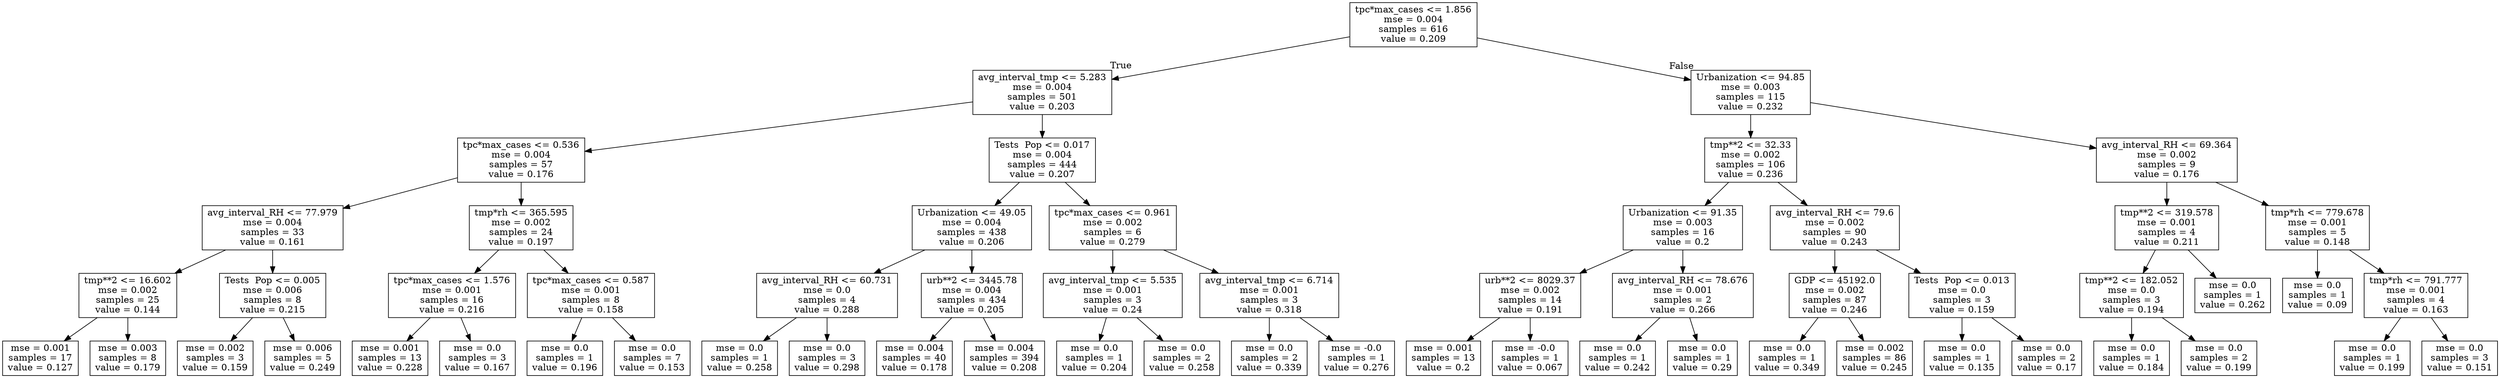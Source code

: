 digraph Tree {
node [shape=box] ;
0 [label="tpc*max_cases <= 1.856\nmse = 0.004\nsamples = 616\nvalue = 0.209"] ;
1 [label="avg_interval_tmp <= 5.283\nmse = 0.004\nsamples = 501\nvalue = 0.203"] ;
0 -> 1 [labeldistance=2.5, labelangle=45, headlabel="True"] ;
2 [label="tpc*max_cases <= 0.536\nmse = 0.004\nsamples = 57\nvalue = 0.176"] ;
1 -> 2 ;
3 [label="avg_interval_RH <= 77.979\nmse = 0.004\nsamples = 33\nvalue = 0.161"] ;
2 -> 3 ;
4 [label="tmp**2 <= 16.602\nmse = 0.002\nsamples = 25\nvalue = 0.144"] ;
3 -> 4 ;
5 [label="mse = 0.001\nsamples = 17\nvalue = 0.127"] ;
4 -> 5 ;
6 [label="mse = 0.003\nsamples = 8\nvalue = 0.179"] ;
4 -> 6 ;
7 [label="Tests \ Pop <= 0.005\nmse = 0.006\nsamples = 8\nvalue = 0.215"] ;
3 -> 7 ;
8 [label="mse = 0.002\nsamples = 3\nvalue = 0.159"] ;
7 -> 8 ;
9 [label="mse = 0.006\nsamples = 5\nvalue = 0.249"] ;
7 -> 9 ;
10 [label="tmp*rh <= 365.595\nmse = 0.002\nsamples = 24\nvalue = 0.197"] ;
2 -> 10 ;
11 [label="tpc*max_cases <= 1.576\nmse = 0.001\nsamples = 16\nvalue = 0.216"] ;
10 -> 11 ;
12 [label="mse = 0.001\nsamples = 13\nvalue = 0.228"] ;
11 -> 12 ;
13 [label="mse = 0.0\nsamples = 3\nvalue = 0.167"] ;
11 -> 13 ;
14 [label="tpc*max_cases <= 0.587\nmse = 0.001\nsamples = 8\nvalue = 0.158"] ;
10 -> 14 ;
15 [label="mse = 0.0\nsamples = 1\nvalue = 0.196"] ;
14 -> 15 ;
16 [label="mse = 0.0\nsamples = 7\nvalue = 0.153"] ;
14 -> 16 ;
17 [label="Tests \ Pop <= 0.017\nmse = 0.004\nsamples = 444\nvalue = 0.207"] ;
1 -> 17 ;
18 [label="Urbanization <= 49.05\nmse = 0.004\nsamples = 438\nvalue = 0.206"] ;
17 -> 18 ;
19 [label="avg_interval_RH <= 60.731\nmse = 0.0\nsamples = 4\nvalue = 0.288"] ;
18 -> 19 ;
20 [label="mse = 0.0\nsamples = 1\nvalue = 0.258"] ;
19 -> 20 ;
21 [label="mse = 0.0\nsamples = 3\nvalue = 0.298"] ;
19 -> 21 ;
22 [label="urb**2 <= 3445.78\nmse = 0.004\nsamples = 434\nvalue = 0.205"] ;
18 -> 22 ;
23 [label="mse = 0.004\nsamples = 40\nvalue = 0.178"] ;
22 -> 23 ;
24 [label="mse = 0.004\nsamples = 394\nvalue = 0.208"] ;
22 -> 24 ;
25 [label="tpc*max_cases <= 0.961\nmse = 0.002\nsamples = 6\nvalue = 0.279"] ;
17 -> 25 ;
26 [label="avg_interval_tmp <= 5.535\nmse = 0.001\nsamples = 3\nvalue = 0.24"] ;
25 -> 26 ;
27 [label="mse = 0.0\nsamples = 1\nvalue = 0.204"] ;
26 -> 27 ;
28 [label="mse = 0.0\nsamples = 2\nvalue = 0.258"] ;
26 -> 28 ;
29 [label="avg_interval_tmp <= 6.714\nmse = 0.001\nsamples = 3\nvalue = 0.318"] ;
25 -> 29 ;
30 [label="mse = 0.0\nsamples = 2\nvalue = 0.339"] ;
29 -> 30 ;
31 [label="mse = -0.0\nsamples = 1\nvalue = 0.276"] ;
29 -> 31 ;
32 [label="Urbanization <= 94.85\nmse = 0.003\nsamples = 115\nvalue = 0.232"] ;
0 -> 32 [labeldistance=2.5, labelangle=-45, headlabel="False"] ;
33 [label="tmp**2 <= 32.33\nmse = 0.002\nsamples = 106\nvalue = 0.236"] ;
32 -> 33 ;
34 [label="Urbanization <= 91.35\nmse = 0.003\nsamples = 16\nvalue = 0.2"] ;
33 -> 34 ;
35 [label="urb**2 <= 8029.37\nmse = 0.002\nsamples = 14\nvalue = 0.191"] ;
34 -> 35 ;
36 [label="mse = 0.001\nsamples = 13\nvalue = 0.2"] ;
35 -> 36 ;
37 [label="mse = -0.0\nsamples = 1\nvalue = 0.067"] ;
35 -> 37 ;
38 [label="avg_interval_RH <= 78.676\nmse = 0.001\nsamples = 2\nvalue = 0.266"] ;
34 -> 38 ;
39 [label="mse = 0.0\nsamples = 1\nvalue = 0.242"] ;
38 -> 39 ;
40 [label="mse = 0.0\nsamples = 1\nvalue = 0.29"] ;
38 -> 40 ;
41 [label="avg_interval_RH <= 79.6\nmse = 0.002\nsamples = 90\nvalue = 0.243"] ;
33 -> 41 ;
42 [label="GDP <= 45192.0\nmse = 0.002\nsamples = 87\nvalue = 0.246"] ;
41 -> 42 ;
43 [label="mse = 0.0\nsamples = 1\nvalue = 0.349"] ;
42 -> 43 ;
44 [label="mse = 0.002\nsamples = 86\nvalue = 0.245"] ;
42 -> 44 ;
45 [label="Tests \ Pop <= 0.013\nmse = 0.0\nsamples = 3\nvalue = 0.159"] ;
41 -> 45 ;
46 [label="mse = 0.0\nsamples = 1\nvalue = 0.135"] ;
45 -> 46 ;
47 [label="mse = 0.0\nsamples = 2\nvalue = 0.17"] ;
45 -> 47 ;
48 [label="avg_interval_RH <= 69.364\nmse = 0.002\nsamples = 9\nvalue = 0.176"] ;
32 -> 48 ;
49 [label="tmp**2 <= 319.578\nmse = 0.001\nsamples = 4\nvalue = 0.211"] ;
48 -> 49 ;
50 [label="tmp**2 <= 182.052\nmse = 0.0\nsamples = 3\nvalue = 0.194"] ;
49 -> 50 ;
51 [label="mse = 0.0\nsamples = 1\nvalue = 0.184"] ;
50 -> 51 ;
52 [label="mse = 0.0\nsamples = 2\nvalue = 0.199"] ;
50 -> 52 ;
53 [label="mse = 0.0\nsamples = 1\nvalue = 0.262"] ;
49 -> 53 ;
54 [label="tmp*rh <= 779.678\nmse = 0.001\nsamples = 5\nvalue = 0.148"] ;
48 -> 54 ;
55 [label="mse = 0.0\nsamples = 1\nvalue = 0.09"] ;
54 -> 55 ;
56 [label="tmp*rh <= 791.777\nmse = 0.001\nsamples = 4\nvalue = 0.163"] ;
54 -> 56 ;
57 [label="mse = 0.0\nsamples = 1\nvalue = 0.199"] ;
56 -> 57 ;
58 [label="mse = 0.0\nsamples = 3\nvalue = 0.151"] ;
56 -> 58 ;
}